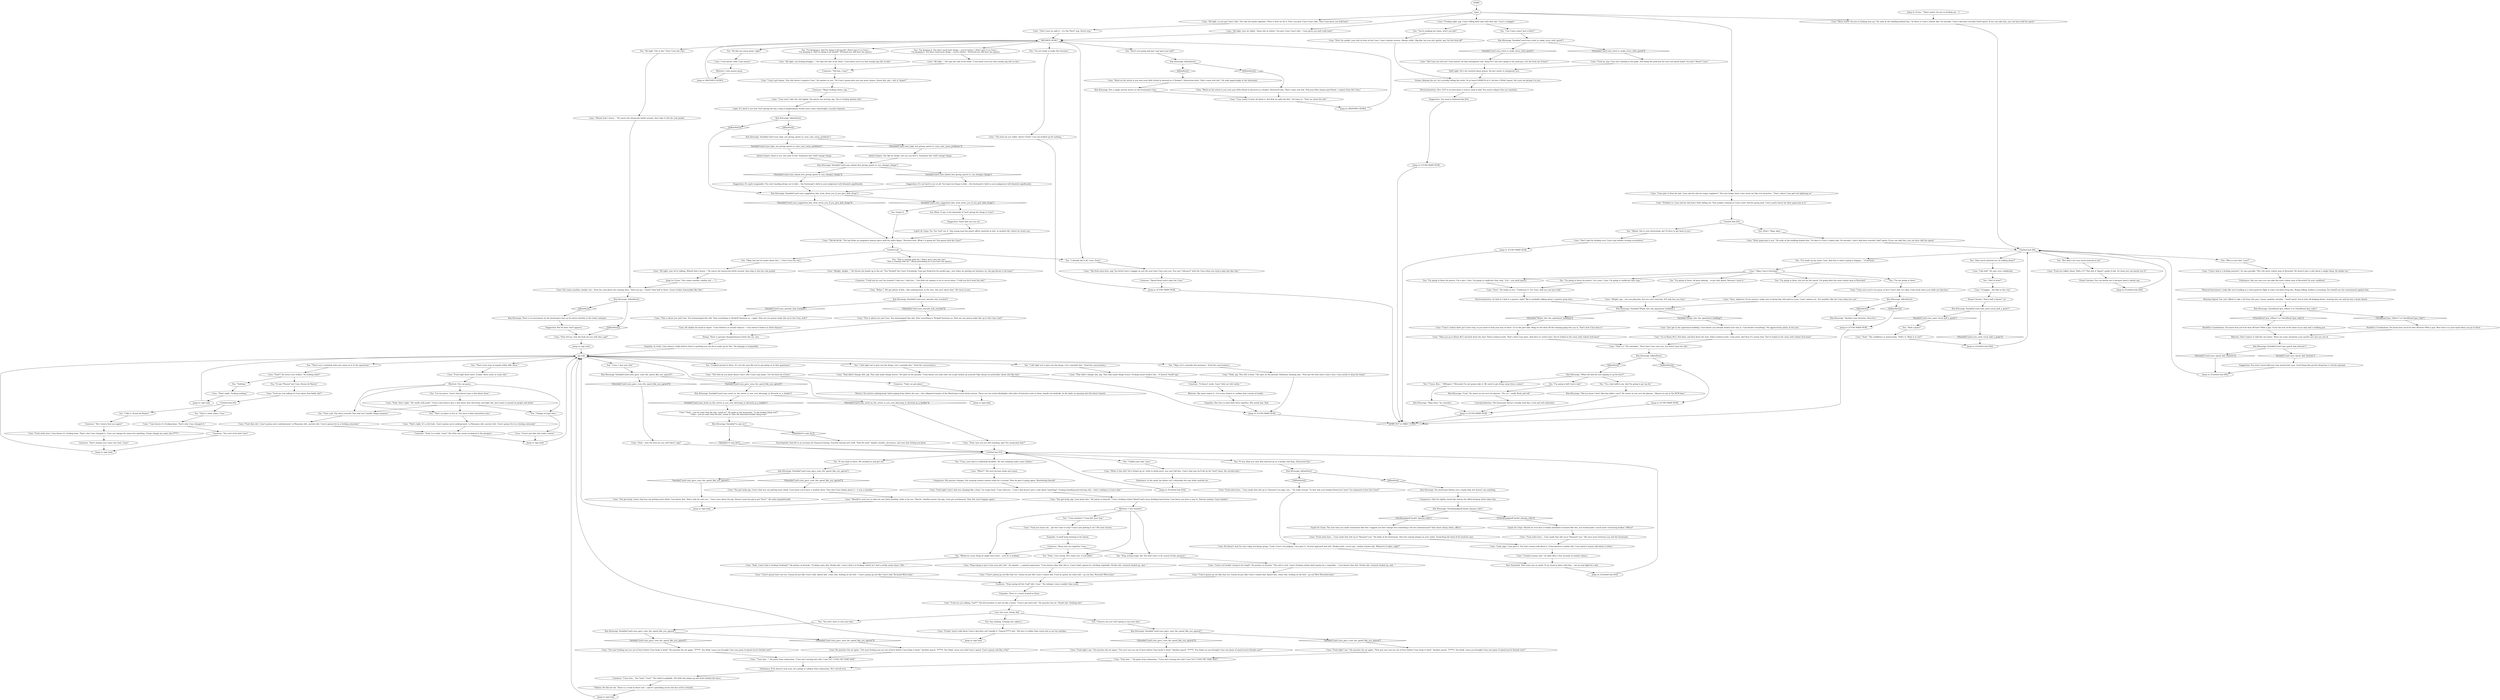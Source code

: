 # YARD / CUNO SPEED
# Cuno's speed quest.
#* Futile
#* Initiation
#* Reporting
# ==================================================
digraph G {
	  0 [label="START"];
	  1 [label="input"];
	  2 [label="Jump to: [Cuno: \"\"Been waitin' for you to fucking ma...\"]"];
	  3 [label="Cuno: \"Problem is, Cuno and his dad had a little falling out. Now junkies clawing at Cuno's door. Streets going mad. Cuno's gotta throw his dirty popo-man at it.\""];
	  4 [label="Untitled hub (04)"];
	  5 [label="Jump to: [Untitled hub (04)]"];
	  6 [label="Cuno: \"Cuno wants to hear all about it, but first we split the kilo.\" He leans in. \"Then we shoot the shit.\""];
	  7 [label="You: Forget it."];
	  8 [label="Inland Empire: Not like he thinks, but you can feel it. Somehow this *will* change things."];
	  9 [label="Cunoesse: \"Cuno won... You *won*, Cuno!\" The relief is palpable. The little hat jumps up and down behind the fence."];
	  10 [label="Rhetoric: Cuno window?"];
	  11 [label="Suggestion: It's not hard to see at all. You hand out drugs to kids -- the lieutenant's faith in your judgement will diminish significantly."];
	  12 [label="Esprit de Corps: No. You *can* see it. This young man has junior officer material in him. In another life, where he trusts you."];
	  14 [label="Half Light: He's not worried about prison. He just wants to antagonize you."];
	  15 [label="Cuno: \"Alright, pig... you can plug him, but you can't stop him. It'll only buy you time.\""];
	  16 [label="Kim Kitsuragi: IsKimHere()"];
	  17 [label="IsKimHere()", shape=diamond];
	  18 [label="!(IsKimHere())", shape=diamond];
	  19 [label="You: \"C'mon, Kim...\" (Whisper.) \"Obviously I'm not gonna take it. We need to get drugs away from a minor.\""];
	  20 [label="REPORTO HUBO"];
	  21 [label="Cuno: \"Fuck right I am.\" He punches the air again: \"Get your nun ass out of here before Cuno fucks it dead.\" Another punch. \"F****t. You think coz you brought Cuno one gram of speed you're friends now?\""];
	  22 [label="Cuno: \"Turn into...\" He pants from exhaustion. \"Cuno ain't turning into shit! Cuno *is*! CUNO *IS* THAT SHIT.\""];
	  23 [label="Untitled hub (02)"];
	  24 [label="You: \"That's a lame name, Cuno.\""];
	  25 [label="Untitled hub"];
	  26 [label="You: \"Cuno, I met your dad.\""];
	  27 [label="Cuno: \"That's right, it's a shit hole. Cuno's gonna move underground. Le Royaume shit, ancient shit. Cuno's gonna live in a fucking catacomb.\""];
	  28 [label="Kim Kitsuragi: Variable[\"yard.cuno_gave_cuno_the_speed_like_you_agreed\"]"];
	  29 [label="Variable[\"yard.cuno_gave_cuno_the_speed_like_you_agreed\"]", shape=diamond];
	  30 [label="!(Variable[\"yard.cuno_gave_cuno_the_speed_like_you_agreed\"])", shape=diamond];
	  31 [label="You: \"Mhmh, this is very interesting, but I'll have to get back to you.\""];
	  32 [label="Physical Instrument: Looks like we're looking at a close-quarters fight in some run-down drug den. Bongs falling, hookers screaming. You should use the environment against him."];
	  33 [label="Endurance: Are you sure you can take the most violent man in Revachol? In your condition?"];
	  34 [label="Kim Kitsuragi: \"Okay then,\" he concedes."];
	  35 [label="You: \"Aren't you going ask how I got past your dad?\""];
	  36 [label="Rhetoric: Cuno means gram."];
	  37 [label="Cuno: \"This is about you and Cuno. You mismanaged this shit. Now everything is *fucked* between us -- again. How are you gonna make this up to the Cuno, huh?\""];
	  38 [label="Drama: There is genuine disappointment below the act, sire."];
	  39 [label="Cuno: \"This is about you and Cuno. You mismanaged this shit. Now everything is *fucked* between us. How are you gonna make this up to the Cuno, huh?\""];
	  40 [label="Endurance: In his mind, his father isn't vulnerable the way other mortals are."];
	  41 [label="Cuno: \"Fuck outta here... Cuno made that shit up to *demean* you pigs, but...\" He looks around. \"Is that why your hooker-friend isn't here? Too ashamed to face the Cunn?\""];
	  42 [label="You: \"How much material are we talking about?\""];
	  43 [label="Cuno: \"Yeah.\" The confidence is unwavering. \"Half a G. Want it or not?\""];
	  44 [label="Hand/Eye Coordination: You know how you'd be best off here? With a gun. I'd be the star of the show if you only had a working gun."];
	  45 [label="Rhetoric: Don't expect to talk this one down. There are some situations your mouth can't get you out of."];
	  46 [label="Cuno: \"Fuckin' tryin'a talk about Cuno's dad then can't handle it. Typical f****t shit.\" His face is redder than usual and so are his earlobes."];
	  47 [label="You: \"'Cuno window'? C'mon kid. Just stop.\""];
	  48 [label="Empathy: There is a touch of grief in there."];
	  49 [label="Cuno: \"Cuno's got brains. This shit doesn't surprise Cuno.\" He squints at you. \"So Cuno's gonna give you one more chance. Know this, pig -- shit is *major*.\""];
	  50 [label="Cunoesse: \"Speed fiend tryin'a play the Cuno.\""];
	  51 [label="Cuno: \"That's right. Fucking nothing.\""];
	  52 [label="Cuno: \"Get your fucking nun ass out of here before Cuno fucks it dead.\" He punches the air again. \"F****t. You think 'cause you brought Cuno one gram of speed you're friends now?\""];
	  53 [label="Cuno: \"Fuck that shit. Cuno's gonna move underground. Le Royaume shit, ancient shit. Cuno's gonna live in a fucking catacomb.\""];
	  54 [label="Cuno: \"Alright, alright...\" He throws his hands up in the air. \"You *fucked* the Cuno! Everybody, Cuno got fucked by his pocket pig -- just when we getting our business on, the pig throws it all away!\""];
	  55 [label="Kim Kitsuragi: Variable[\"yard.cuno_word_on_the_street_is_you_sent_kitsuragi_in_dressed_as_a_hooker\"]"];
	  56 [label="Variable[\"yard.cuno_word_on_the_street_is_you_sent_kitsuragi_in_dressed_as_a_hooker\"]", shape=diamond];
	  57 [label="!(Variable[\"yard.cuno_word_on_the_street_is_you_sent_kitsuragi_in_dressed_as_a_hooker\"])", shape=diamond];
	  58 [label="Untitled hub (03)"];
	  59 [label="Cuno: \"Fuck you tryin'a do... get the Cuno to stop? Cuno's just getting it on!\" His tone wavers."];
	  60 [label="Kim Kitsuragi: Variable[\"tc.sam_bo\"]"];
	  61 [label="Variable[\"tc.sam_bo\"]", shape=diamond];
	  62 [label="!(Variable[\"tc.sam_bo\"])", shape=diamond];
	  63 [label="Composure: Only his tightly closed lips betray the effort keeping silent takes him."];
	  64 [label="You: \"Who is your dad, Cuno?\""];
	  65 [label="Visual Calculus: That's half a *gram*, sir."];
	  66 [label="Jump to: [Untitled hub (04)]"];
	  67 [label="Kim Kitsuragi: \"What the hell are you signing us up for here?\""];
	  68 [label="Jump to: [CUNO MAIN HUB]"];
	  69 [label="Kim Kitsuragi: \"Did you know I don't like bad addict cops?\" He stares at you over his glasses. \"Almost no one in the RCM does.\""];
	  70 [label="Conceptualization: The lieutenant doesn't actually look like a rock and roll enthusiast."];
	  71 [label="You: \"By kilo you mean gram, right?\""];
	  72 [label="Cuno: \"That's how we split it -- it's the *best* way. Street way.\""];
	  73 [label="Cuno: \"Fuck are you talking, *sad*?\" The kid breathes in and out like a boxer. \"Cuno's got hard shit.\" He punches the air. \"Death shit. Nothing shit.\""];
	  74 [label="You: \"I already did it all, Cuno. Sorry.\""];
	  75 [label="You: \"Yeah. I was wrong. He's hard core. A real killer.\""];
	  76 [label="Kim Kitsuragi: IsKimHere()"];
	  77 [label="IsKimHere()", shape=diamond];
	  78 [label="!(IsKimHere())", shape=diamond];
	  79 [label="Jump to: [apt hub]"];
	  80 [label="Cuno: \"Yeah -- you do some Sam Bo shit, sneak in?\" He looks at the lieutenant. \"Is the hooker thing real?\"\n\"Yeah -- you do some Sam Bo shit, sneak in? Was the binoclard hooker thing real?\""];
	  81 [label="Cunoesse: \"He's tryin'a fuck you again!\""];
	  82 [label="You: \"It says *Kuuno* not Cuno. Kuuno de Ruyter.\""];
	  83 [label="Cunoesse: \"Yeah, we got plans.\""];
	  84 [label="Suggestion: You won't sweet-talk your way around this man. Good thing this psycho drug-boss is strictly optional."];
	  85 [label="Kim Kitsuragi: IsKimHere()"];
	  86 [label="IsKimHere()", shape=diamond];
	  87 [label="!(IsKimHere())", shape=diamond];
	  88 [label="You: \"I'm going to kill Cuno's dad.\""];
	  89 [label="You: \"All right. Fair is fair.\" (Give Cuno the vial.)"];
	  90 [label="You: \"Stop acting tough, kid. You don't have to be scared of him anymore.\""];
	  91 [label="Cuno: \"Word on the street is you sent your little friend in dressed as a hooker. Distracted him. That's some sick shit. Tell your little slanty-eyed friend -- respect from the Cuno.\""];
	  92 [label="Kim Kitsuragi: Not a single muscle moves on the lieutenant's face."];
	  93 [label="Cuno: \"The fuck outta here, pig! You better have a baggie on you the next time Cuno sees you. You can't *advance* with the Cuno when you tryin'a play him like that.\""];
	  94 [label="You: \"I killed your dad, Cuno.\""];
	  95 [label="Cuno: \"What is this shit? He's fucked up on 'roids to drink more, you can't kill him. Cuno's dad says he'll die by his *own* hand. Die suicide-style.\""];
	  96 [label="You: \"There was a textbook with your name on it in the apartment.\""];
	  97 [label="You: \"Okay. Let's conclude this business.\" (End the conversation.)"];
	  98 [label="Cuno: \"Look, pigs. Cuno gets it. You don't wanna talk about it. Close-quarters combat shit, Cuno doesn't wanna talk about it either...\""];
	  99 [label="Cuno: \"Combat trauma shit,\" he adds after a few seconds of sombre silence."];
	  100 [label="Electrochemistry: So half of a half is a quarter, right? We're probably talking about a quarter gram here."];
	  101 [label="Kim Kitsuragi: Variable[\"yard.cuno_gave_cuno_the_speed_like_you_agreed\"]"];
	  102 [label="Variable[\"yard.cuno_gave_cuno_the_speed_like_you_agreed\"]", shape=diamond];
	  103 [label="!(Variable[\"yard.cuno_gave_cuno_the_speed_like_you_agreed\"])", shape=diamond];
	  104 [label="turn_into_your_drunk_dad"];
	  105 [label="Jump to: [REPORTO HUBO]"];
	  106 [label="Cunoesse: \"Tell him, Cuno!\""];
	  107 [label="You: \"You don't have to turn into that.\""];
	  108 [label="Cuno: Out comes another, similar vial -- from the sock above his running shoe. \"Here you go -- *more* than half in there. Cuno's fuckin' honourable like that.\""];
	  109 [label="Jump to: [apt hub]"];
	  110 [label="Cuno: \"All right, now we're talking. Whooh that's heavy...\" He waves the minuscule bottle around, then slips it into his coat pocket."];
	  111 [label="You: \"Nothing.\""];
	  112 [label="You: \"It was dark in there. We sneaked in and got out.\""];
	  113 [label="Cuno: \"What?!\" His eyes become large and round."];
	  114 [label="Jump to: [apt hub]"];
	  115 [label="Cuno: \"You got lucky pig. Cuno's dad was out getting more drink. Cuno knew you'd have a window there. Now that Cuno thinks about it -- it was a mistake.\""];
	  116 [label="Pain Threshold: That room was so small. To be stuck in there with him... not an easy fight for a kid."];
	  117 [label="Esprit de Corps: The next time you make statements like this I suggest you first change into something a bit less *promiscuous* than those sleazy robes, officer."];
	  118 [label="Cuno: \"Sure.\" He winks at you. \"Confiscate it. For Cuno. And you can have half.\""];
	  119 [label="You: \"There were tons of unpaid utility bills there.\""];
	  120 [label="Kim Kitsuragi: Variable[\"yard.cuno_gave_cuno_the_speed_like_you_agreed\"]"];
	  121 [label="Variable[\"yard.cuno_gave_cuno_the_speed_like_you_agreed\"]", shape=diamond];
	  122 [label="!(Variable[\"yard.cuno_gave_cuno_the_speed_like_you_agreed\"])", shape=diamond];
	  123 [label="Cuno: He shakes his head in regret. \"Cuno believes in second chances -- Cuno doesn't believe in third chances.\""];
	  124 [label="Cunoesse: \"Keep your ass together, Cuno...\""];
	  125 [label="Cuno: \"Should've sent you in when he was there pushing 'roids in his ass. Thievin', double-crossin' liar-pig. Cuno got sentimental. That shit won't happen again.\""];
	  126 [label="Cuno: \"Yeah, how are you still standing, pig? You sneak past him?\""];
	  127 [label="Cuno: \"Yeah -- how the fuck are you still *alive*, pig?\""];
	  128 [label="Composure: His posture changes, the swaying rooster motion stops for a second. Then he gets it going again. Reorienting himself."];
	  129 [label="Kim Kitsuragi: IsKimHere()"];
	  130 [label="IsKimHere()", shape=diamond];
	  131 [label="!(IsKimHere())", shape=diamond];
	  132 [label="Kim Kitsuragi: Variable[\"yard.cuno_tried_to_make_truce_with_speed\"]"];
	  133 [label="Variable[\"yard.cuno_tried_to_make_truce_with_speed\"]", shape=diamond];
	  134 [label="!(Variable[\"yard.cuno_tried_to_make_truce_with_speed\"])", shape=diamond];
	  135 [label="Cuno: \"Fuck you talkin' about. Half a G?! This shit is *giant*, grade A shit. So clean you can barely see it!\""];
	  136 [label="Kim Kitsuragi: Variable[\"XP.got_into_the_apartment_building\"]"];
	  137 [label="Variable[\"XP.got_into_the_apartment_building\"]", shape=diamond];
	  138 [label="!(Variable[\"XP.got_into_the_apartment_building\"])", shape=diamond];
	  139 [label="Kim Kitsuragi: \"Cool.\" He stares at you over his glasses. \"No, no -- really. Rock and roll.\""];
	  140 [label="Cuno: \"Fuck right Cuno's dad was sleeping like a bum,\" he snaps back. \"Cuno told you -- Cuno's dad doesn't give a shit about *anything*. Fucking breaking-and-entering shit -- that's nothing to Cuno's dad.\""];
	  141 [label="You: Say nothing. (Change the subject.)"];
	  142 [label="Suggestion: But he does *not* approve."];
	  143 [label="Cuno: \"Cuno's gonna have one too. Gonna be just like Cuno's dad. Speed shit, crime shit, fucking on the bed -- Cuno's gonna go out like Cuno's dad. Revachol West-style.\""];
	  144 [label="Jump to: [apt hub]"];
	  145 [label="Cuno: \"Fucking right, pig. Cuno's filling bath tubs with that shit. Cuno's a kingpin.\""];
	  146 [label="Cuno: \"Okay, Cuno's listening?\""];
	  147 [label="You: \"I'm going in there for justice. I'm a narc, Cuno. I'm going to confiscate that crap.\""];
	  148 [label="You: \"I'm going in there for justice. I'm a narc, Cuno. I'm going to confiscate that crap.\" (Lie -- you need speed.)"];
	  149 [label="Cuno: \"Cuno sees you're too pussy to face Cuno's dad. It's okay. Come back when your balls are big-time.\""];
	  150 [label="You: \"I'm a bad addict-cop. And I'm going to get my fix.\""];
	  151 [label="Cuno: \"Just get in the apartment building. Cuno knows you already fucked your way in. Cuno knows everything.\" He aggressively points at his eyes."];
	  152 [label="Cuno: \"All right, so you got Cuno's kilo.\" He rubs his hands together. \"Here is how we do it. First, you give Cuno Cuno's kilo. Then Cuno gives you half back.\""];
	  153 [label="Kim Kitsuragi: IsKimHere()"];
	  154 [label="IsKimHere()", shape=diamond];
	  155 [label="!(IsKimHere())", shape=diamond];
	  156 [label="Cuno: \"All right, you fucking druggie...\" He taps the side of his head. \"Cuno knew you'd try that sneaky pig shit on him.\""];
	  157 [label="Cunoesse: \"Don't change your name into that, Cuno!\""];
	  158 [label="Cuno: \"Yeah, that's right.\" He swells with pride. \"Cuno's dad doesn't give a shit about that electricity and light shit. Just wants to pound on people and drink.\""];
	  159 [label="Cuno: \"Cuno's got that shit under control.\""];
	  160 [label="Cuno: \"Fuck outta here... Cuno made that shit up to *demean* you.\" He looks at the lieutenant, then the roaring dragon on your robes. Scratching the back of his head he says:"];
	  161 [label="Hand/Eye Coordination: You know how you'd be best off here? With a gun. Best have it in your hand when you go in there."];
	  162 [label="You: \"I'm going in there, all guns blazing... to get that speed. Because I need it.\""];
	  163 [label="You: \"I'm going in there, but not for the speed. I'm going after the most violent man in Revachol.\""];
	  164 [label="Jump to: [CUNO MAIN HUB]"];
	  165 [label="Jump to: [apt hub]"];
	  166 [label="Kim Kitsuragi: There is no movement on the lieutenant's face as he stares intently at the trash container."];
	  167 [label="Cunoesse: \"Stop saying all this *sad* shit, Cuno.\" The whisper comes smaller than usual."];
	  168 [label="Cuno: \"Relax C. We got plenty of kilo -- kilo underground, in the tree, this ain't about that.\" He turns to you."];
	  169 [label="Suggestion: It's quite imaginable. You start handing drugs out to kids -- the lieutenant's faith in your judgement will diminish significantly."];
	  170 [label="Empathy: A small lump forming in his throat."];
	  171 [label="Jump to: [apt hub]"];
	  172 [label="Cuno: \"The fuck do you know about Cuno's life? Cuno's got plans. Get the fuck out of here.\""];
	  173 [label="You: \"Can I have some? Just a little?\""];
	  174 [label="Rhetoric: She must repeat it. Use every chance to confirm that version of reality."];
	  175 [label="Esprit de Corps: Should we ever face a totally unrealistic scenario like this, you would make a much more convincing hooker, *officer*."];
	  176 [label="You: (Nod.) \"Okay, okay...\""];
	  177 [label="You: \"Half of what?\""];
	  178 [label="You: \"But that's not very much material at all.\""];
	  179 [label="Logic: It's hard to see how *not* giving the boy a bag of amphetamine would cause some catastrophic cascade response."];
	  180 [label="Kim Kitsuragi: IsKimHere()"];
	  181 [label="IsKimHere()", shape=diamond];
	  182 [label="!(IsKimHere())", shape=diamond];
	  183 [label="Kim Kitsuragi: Variable[\"yard.cuno_suggestion_kim_wont_drust_you_if_you_give_kids_drugs\"]"];
	  184 [label="Variable[\"yard.cuno_suggestion_kim_wont_drust_you_if_you_give_kids_drugs\"]", shape=diamond];
	  185 [label="!(Variable[\"yard.cuno_suggestion_kim_wont_drust_you_if_you_give_kids_drugs\"])", shape=diamond];
	  186 [label="Empathy: In truth, Cuno doesn't really believe there's anything you can do to make up for this. The damage is irreparable."];
	  187 [label="Cuno: \"Fuck outta here, Cuno knows it's fucking lame. That's why Cuno changed it. Cuno can change his name into anything. Gonna change my name into f****t.\""];
	  188 [label="You: \"I did right not to give you the drugs. Let's conclude this.\" (End the conversation.)"];
	  189 [label="Cuno: \"Fuck outta here... Cuno made that shit up to *demean* you.\" His eyes move between you and the lieutenant."];
	  190 [label="Cunoesse: \"Yeah, in a tomb, Cuno!\" The little one seems overjoyed at the prospect."];
	  191 [label="Jump to: [CUNO MAIN HUB]"];
	  192 [label="Jump to: [Untitled hub (03)]"];
	  193 [label="Cuno: \"Fuck no, pig. Cuno ain't dealing to the popo. Not doing the pork pen for your sad speed habit! You don't *know* Cuno.\""];
	  194 [label="Kim Kitsuragi: Variable[\"yard.cuno_speed_dad_rhetoric\"]"];
	  195 [label="Variable[\"yard.cuno_speed_dad_rhetoric\"]", shape=diamond];
	  196 [label="!(Variable[\"yard.cuno_speed_dad_rhetoric\"])", shape=diamond];
	  197 [label="Cuno: \"Been waitin' for you to fucking man up.\" He nods at the building behind him. \"In there is Cuno's violent dad. On steroids. Cuno's dad does steroids *and* speed. If you can take him, you can have half the speed.\""];
	  198 [label="Drama: Belying the act, he's actually telling the truth. Or at least 0.00001% of it. He has a *little* speed. He's just not giving it to you."];
	  199 [label="Jump to: [CUNO MAIN HUB]"];
	  200 [label="Reaction Speed: You can't afford to take a hit from this guy. I mean, anabolic steroids... *and* speed. You're best off dodging blows, wearing him out until he has a heart attack."];
	  201 [label="apt hub"];
	  202 [label="Cuno: \"All right...\" He taps the side of his head. \"Cuno knew you'd try that sneaky pig shit on him.\""];
	  203 [label="Jump to: [apt hub]"];
	  204 [label="Cuno: \"Yeah, pig. This shit is done.\" He spits on the ground. Yellowish, foaming spit. \"Now get the fuck outta Cuno's face, Cuno needs to drop the bomb.\""];
	  205 [label="Cuno: \"You got lucky, pig. Cuno knew this.\" He points to himself. \"Cuno's fucking violent *fiend* dad's been drinking hard lately. Cuno knew you have a way in. Narrow window. Cuno window.\""];
	  206 [label="Cuno: \"You got lucky. Cuno's dad was out getting more drink. Cuno knew that. That's why he sent you... Cuno cares about his pig. Doesn't want his pig to get *hurt*.\" He nods empathetically."];
	  207 [label="Cunoesse: \"It doesn't work, Cuno! Only our shit works.\""];
	  208 [label="Jump to: [apt hub]"];
	  209 [label="Cuno: \"Cuno's dad is a fucking monster,\" he says proudly. \"He's the most violent man in Revachol. He doesn't give a shit about a single thing. He drinks too.\""];
	  210 [label="You: \"Half a gram?\""];
	  211 [label="Cuno: \"Then you go to Room #12 and kick down the door. Police-violence-style. That's what Cuno does. And then it's action time: You're locked in the room with violent fuck head.\""];
	  212 [label="You: \"I did right not to give you the drugs. Let's conclude this.\" (End the conversation.)"];
	  213 [label="You: \"I'm keeping it. You don't need more drugs -- you're twelve.\" (Don't give it to Cuno.)\n\"I'm keeping it. You don't need more drugs -- you're twelve.\" (Pretend you still have his speed.)"];
	  214 [label="Cuno: \"All right, now we talkin'. Same shit as before. You give Cuno Cuno's kilo -- Cuno gives you half a kilo back.\""];
	  215 [label="You: \"I'm keeping it. And I'm doing it all myself.\" (Don't give it to Cuno.)\n\"I'm keeping it. And I'm doing it all myself.\" (Pretend you still have his speed.)"];
	  216 [label="Cunoesse: \"Major fucking choice, pig...\""];
	  217 [label="Cuno: \"That didn't change shit, pig. That only made things worse.\" He spits on the ground. \"Cuno knows you only took 'em to get fucked up yourself. Pigs always be pretendin' about shit like that.\""];
	  218 [label="Cuno: \"That didn't change shit, pig. That only made things worse. Fucking social worker shit... It doesn't *work* pig.\""];
	  219 [label="Cuno: \"Tik-tik-tik-tik.\" The boy flicks an imaginary domino piece with his index finger. \"Decision time. What's it gonna be? You gonna fuck the Cuno?\""];
	  220 [label="Jump to: [CUNO MAIN HUB]"];
	  221 [label="Electrochemistry: He's GOT to at least know a source, look at him! You need to figure this out somehow."];
	  222 [label="Jump to: [CUNO MAIN HUB]"];
	  223 [label="Cuno: \"Cuno gets it from his dad. Cuno and his dad are major suppliers!\" His eyes bulge; their veins reach out like tree branches. \"That's where Cuno gets his lightning on.\""];
	  224 [label="Kim Kitsuragi: Variable[\"yard.cuno_yard_viscal_half_a_gram\"]"];
	  225 [label="Variable[\"yard.cuno_yard_viscal_half_a_gram\"]", shape=diamond];
	  226 [label="!(Variable[\"yard.cuno_yard_viscal_half_a_gram\"])", shape=diamond];
	  227 [label="Cuno: \"Cuno's violent dad's got Cuno's key, so you need to fuck your way in there. Go to the pier-side. Bang on the door till the cleaning gimp lets you in. That's how Cuno does it.\""];
	  228 [label="Jump to: [REPORTO HUBO]"];
	  229 [label="You: \"That's no place to live in. You have to find somewhere else.\""];
	  230 [label="Cuno: \"Cuno won't take this shit lightly. The pieces are moving, pig. This is fucking domino shit.\""];
	  231 [label="Kim Kitsuragi: Variable[\"yard.cuno_logic_not_giving_speed_to_cuno_cant_cause_problems\"]"];
	  232 [label="Variable[\"yard.cuno_logic_not_giving_speed_to_cuno_cant_cause_problems\"]", shape=diamond];
	  233 [label="!(Variable[\"yard.cuno_logic_not_giving_speed_to_cuno_cant_cause_problems\"])", shape=diamond];
	  234 [label="Kim Kitsuragi: Variable[\"yard.cuno_gave_cuno_the_speed_like_you_agreed\"]"];
	  235 [label="Variable[\"yard.cuno_gave_cuno_the_speed_like_you_agreed\"]", shape=diamond];
	  236 [label="!(Variable[\"yard.cuno_gave_cuno_the_speed_like_you_agreed\"])", shape=diamond];
	  237 [label="Cunoesse: \"I told you he can't be trusted! I told you, I told you...\" the little rat repeats it six or seven times. \"I told you he'd steal the shit!\""];
	  238 [label="Cuno: \"Cuno's not fuckin' trying to be tough!\" He pushes on bravely. \"This shit is real. Cuno's fucking violent dad's gonna be a vegetable -- Cuno knows that shit. Stroke shit, stomach fucked up, and...\""];
	  239 [label="You: \"Change of topic then.\""];
	  240 [label="Encyclopedia: Sam Bo is an acronym for Samaran boxing. Graceful martial arts stuff. \"Sam Bo style\" implies stealth, cleverness, and cool. Just letting you know."];
	  241 [label="Cuno: \"Did Cuno not tell you? Cuno doesn't do that entrapment shit. King Pin Cuno ain't going to the pork pen. Get the fuck out of here!\""];
	  242 [label="Cuno: \"Like half.\" He says very confidently."];
	  243 [label="Visual Calculus: You can barely see it because there's barely any."];
	  244 [label="You: \"I'm not going in there.\""];
	  245 [label="Cuno: \"Cuno knows what Cuno means.\""];
	  246 [label="You: \"Let me guess. Cuno's dad doesn't give a shit about them.\""];
	  247 [label="Cuno: \"Fuck right there were. Fuckin' three years or some shit.\""];
	  248 [label="Cuno: \"'Turn into...'\" He pants from exhaustion. \"Cuno ain't turning into shit! Cuno *is*! CUNO *IS* THAT SHIT.\""];
	  249 [label="You: What, if any, is the downside of *not* giving the drugs to Cuno?"];
	  250 [label="You: \"Okay, but just be smart about this...\" (Give Cuno the vial.)"];
	  251 [label="Shivers: Six metres underground, below piping from before the war -- the collapsed remains of the Martinaise storm drain system. There are two stolen flashlights with piles of batteries next to them, beside two bedrolls. In the dark, an opening into the lower tunnels..."];
	  252 [label="You: \"You're yanking my chain, aren't you kid?\""];
	  253 [label="Cuno: \"Don't be yankin' your shit in front of the Cuno. Cuno's always serious. Always rollin'. Big kilo, but you ain't gettin' any. Get the fuck off!\""];
	  254 [label="Kim Kitsuragi: The lieutenant flashes you a sharp look, but doesn't say anything."];
	  255 [label="Kim Kitsuragi: CheckEquipped(\"jacket_kimono_robe\")"];
	  256 [label="CheckEquipped(\"jacket_kimono_robe\")", shape=diamond];
	  257 [label="!(CheckEquipped(\"jacket_kimono_robe\"))", shape=diamond];
	  258 [label="Suggestion: You need to befriend him first."];
	  259 [label="Cuno: \"Dirty popo-man is you.\" He nods at the building behind him. \"In there is Cuno's violent dad. On steroids. Cuno's dad does steroids *and* speed. If you can take him, you can have half the speed.\""];
	  260 [label="Jump to: [Untitled hub (04)]"];
	  261 [label="Kim Kitsuragi: \"Another sane decision, detective.\""];
	  262 [label="Cuno: \"Go to Room #12, first floor, and kick down the door. Police-violence-style. Cuno-style. And then it's action time: You're locked in the room with violent fuck head.\""];
	  263 [label="Cuno: \"Fuck are you talking to Cuno about that kiddy shit?\""];
	  264 [label="Jump to: [Untitled hub (03)]"];
	  265 [label="Cuno: \"Fuck right I am.\" He punches the air again. \"Now get your nun ass out of here before Cuno fucks it dead.\" Another punch. \"F****t. You think 'cause you brought Cuno one gram of speed you're friends now?\""];
	  266 [label="Endurance: If he doesn't stop soon, he's going to collapse from exhaustion. He's red all over."];
	  267 [label="Volition: He did not win. There is a crack in there now -- and it's spreading across the face of his certainty."];
	  268 [label="You: \"This is staying with me.\" (Don't give Cuno the vial.)\n\"This is staying with me.\" (Keep pretending as if you have his speed.)"];
	  269 [label="Cuno: \"Stop trying to give Cuno your pity shit.\" He squints -- a pained expression. \"Cuno knows what that shit is. Cuno's dad's gonna be a fucking vegetable. Stroke shit, stomach fucked up, and...\""];
	  270 [label="Untitled hub (03)"];
	  271 [label="Kim Kitsuragi: CheckItem(\"gun_villiers\") or CheckItem(\"gun_ruby\")"];
	  272 [label="CheckItem(\"gun_villiers\") or CheckItem(\"gun_ruby\")", shape=diamond];
	  273 [label="!(CheckItem(\"gun_villiers\") or CheckItem(\"gun_ruby\"))", shape=diamond];
	  274 [label="Cuno: \"That's it.\" He concludes. \"Next time Cuno sees you, you better have his shit.\""];
	  275 [label="Cuno: \"Whooh that's heavy...\" He waves the minuscule bottle around, then slips it into his coat pocket."];
	  276 [label="Cuno: \"Word on the street is you sent your little friend in dressed as a *hooker*. Distraction-style. That's some sick shit.\" He nods approvingly to the lieutenant."];
	  277 [label="Rhetoric: You can guess."];
	  278 [label="Cuno: He punches the air again. \"Get your fucking nun ass out of here before Cuno fucks it dead.\" Another punch. \"F****t. You think 'cause you took Cuno's speed, Cuno's gonna sob like a f*g?\""];
	  279 [label="You: \"I'm not ready to make this decision.\""];
	  280 [label="Jump to: [Cuno: \"Out comes another, similar vial --...\"]"];
	  281 [label="Cuno: \"Cuno knows it's fucking lame. That's why Cuno changed it.\""];
	  282 [label="You: \"Cuno, your dad is a half-dead alcoholic. He was sleeping under some clothes.\""];
	  283 [label="You: \"I've made up my mind, Cuno. And this is what's going to happen...\" (Conclude.)"];
	  284 [label="Cuno: \"Sure, whatever. If you survive, make sure to bring that shit back to Cuno. Cuno's almost out. You wouldn't like the Cuno when he's out.\""];
	  285 [label="You: \"Chances are you *are* going to turn into that.\""];
	  286 [label="Cuno: \"Cuno's gonna go out like that too. Gonna be just like Cuno's violent dad. Speed shit, crime shit, fucking on the bed -- go out West Revachol-style.\""];
	  287 [label="Inland Empire: Hard to see, but easy to feel. Somehow this *will* change things."];
	  288 [label="Cuno: \"The fuck are you talkin' about? Gettin' Cuno all worked up for nothing...\""];
	  289 [label="Cuno: \"Cuno's gonna go out like that too. Gonna be just like Cuno's violent dad. Fuck on speed, do crime shit -- go out fast, Revachol West-style.\""];
	  290 [label="Cunoesse: \"You can't fuck with Cuno!\""];
	  291 [label="Cuno: \"Yeah, Cuno's dad is fucking *nothing*!\" He pushes on bravely. \"Fucking coma shit. Stroke shit. Cuno's dad is so fucking violent he's had a stroke many times. Shit...\""];
	  292 [label="Empathy: She tries to bind their fates together. She needs him. Bad."];
	  293 [label="Cuno: He doesn't wait for your reply, but keeps going: \"Look, Cuno's not judging. Cuno gets it. Tactical approach and shit. Hooker-style, covert ops, combat trauma shit. Whatever it takes, right?\""];
	  294 [label="Cuno: \"A baggie... but like in this vial.\""];
	  295 [label="Jump to: [CUNO MAIN HUB]"];
	  296 [label="You: \"Find a job. Pay them yourself. Your dad can't handle things anymore.\""];
	  297 [label="You: \"Whatever scary thing he might have been -- now he is nothing.\""];
	  298 [label="Kim Kitsuragi: Variable[\"yard.cuno_amends_hub_reached\"]"];
	  299 [label="Variable[\"yard.cuno_amends_hub_reached\"]", shape=diamond];
	  300 [label="!(Variable[\"yard.cuno_amends_hub_reached\"])", shape=diamond];
	  301 [label="Kim Kitsuragi: Variable[\"yard.cuno_inland_feel_giving_speed_to_cun_changes_things\"]"];
	  302 [label="Variable[\"yard.cuno_inland_feel_giving_speed_to_cun_changes_things\"]", shape=diamond];
	  303 [label="!(Variable[\"yard.cuno_inland_feel_giving_speed_to_cun_changes_things\"])", shape=diamond];
	  304 [label="Cuno: \"Now tell me, how the fuck are you still alive, pig?\""];
	  305 [label="You: \"I like it. Kuuno de Ruyter.\""];
	  306 [label="Suggestion: None that you can see."];
	  307 [label="You: \"It was what you said. Kim dressed up as a hooker, full drag. Distracted him.\""];
	  308 [label="Cuno: \"Yeah?\" He turns even redder. \"So fucking what?\""];
	  309 [label="Cuno: \"Don't take for fucking ever, Cuno's got wheels turning everywhere.\""];
	  310 [label="You: \"I looked around in there. It's not the easy life you've got going on in that apartment.\""];
	  6030438 [label="JUMP OUT to YARD / CUNO", shape=diamond];
	  0 -> 1
	  1 -> 197
	  1 -> 145
	  1 -> 214
	  1 -> 152
	  1 -> 223
	  2 -> 197
	  3 -> 270
	  4 -> 64
	  4 -> 178
	  4 -> 42
	  4 -> 283
	  5 -> 4
	  6 -> 105
	  7 -> 219
	  8 -> 301
	  9 -> 267
	  10 -> 297
	  10 -> 90
	  10 -> 75
	  10 -> 47
	  11 -> 183
	  12 -> 219
	  14 -> 198
	  15 -> 136
	  16 -> 17
	  16 -> 18
	  17 -> 67
	  18 -> 295
	  19 -> 34
	  20 -> 35
	  20 -> 71
	  20 -> 74
	  20 -> 213
	  20 -> 215
	  20 -> 89
	  20 -> 279
	  21 -> 22
	  22 -> 266
	  23 -> 24
	  23 -> 305
	  24 -> 281
	  25 -> 250
	  25 -> 268
	  25 -> 74
	  26 -> 234
	  27 -> 190
	  28 -> 29
	  28 -> 30
	  29 -> 206
	  30 -> 115
	  31 -> 309
	  32 -> 200
	  33 -> 32
	  34 -> 68
	  35 -> 153
	  36 -> 228
	  37 -> 123
	  38 -> 186
	  39 -> 38
	  40 -> 192
	  41 -> 293
	  42 -> 242
	  43 -> 260
	  44 -> 45
	  45 -> 194
	  46 -> 208
	  47 -> 59
	  48 -> 73
	  49 -> 216
	  50 -> 191
	  51 -> 79
	  52 -> 248
	  53 -> 190
	  54 -> 237
	  55 -> 56
	  55 -> 57
	  56 -> 80
	  57 -> 126
	  58 -> 112
	  58 -> 282
	  58 -> 307
	  58 -> 94
	  59 -> 170
	  60 -> 61
	  60 -> 62
	  61 -> 58
	  62 -> 240
	  63 -> 255
	  64 -> 209
	  65 -> 224
	  66 -> 4
	  67 -> 88
	  67 -> 19
	  67 -> 150
	  68 -> 6030438
	  69 -> 68
	  70 -> 68
	  71 -> 245
	  72 -> 20
	  73 -> 104
	  74 -> 93
	  75 -> 269
	  76 -> 77
	  76 -> 78
	  77 -> 166
	  78 -> 304
	  79 -> 201
	  80 -> 60
	  81 -> 187
	  82 -> 263
	  83 -> 251
	  84 -> 5
	  85 -> 86
	  85 -> 87
	  86 -> 261
	  87 -> 164
	  88 -> 139
	  89 -> 275
	  90 -> 238
	  91 -> 6
	  92 -> 6
	  93 -> 50
	  94 -> 95
	  95 -> 40
	  96 -> 308
	  97 -> 204
	  98 -> 99
	  99 -> 116
	  100 -> 136
	  101 -> 102
	  101 -> 103
	  102 -> 265
	  103 -> 21
	  104 -> 107
	  104 -> 285
	  104 -> 141
	  105 -> 20
	  106 -> 49
	  107 -> 120
	  108 -> 76
	  109 -> 201
	  110 -> 280
	  111 -> 51
	  112 -> 28
	  113 -> 128
	  114 -> 201
	  115 -> 125
	  116 -> 264
	  117 -> 160
	  118 -> 100
	  119 -> 247
	  120 -> 121
	  120 -> 122
	  121 -> 52
	  122 -> 278
	  123 -> 38
	  124 -> 297
	  124 -> 90
	  124 -> 75
	  125 -> 114
	  126 -> 58
	  127 -> 58
	  128 -> 140
	  129 -> 130
	  129 -> 131
	  130 -> 254
	  131 -> 41
	  132 -> 133
	  132 -> 134
	  133 -> 241
	  134 -> 193
	  135 -> 243
	  136 -> 137
	  136 -> 138
	  137 -> 151
	  138 -> 227
	  139 -> 70
	  140 -> 205
	  141 -> 46
	  142 -> 304
	  143 -> 167
	  144 -> 201
	  145 -> 252
	  145 -> 173
	  146 -> 162
	  146 -> 163
	  146 -> 147
	  146 -> 148
	  146 -> 244
	  147 -> 118
	  148 -> 118
	  149 -> 85
	  150 -> 69
	  151 -> 262
	  152 -> 72
	  153 -> 154
	  153 -> 155
	  154 -> 276
	  155 -> 91
	  156 -> 106
	  157 -> 109
	  158 -> 296
	  158 -> 229
	  158 -> 239
	  159 -> 171
	  160 -> 98
	  161 -> 45
	  162 -> 15
	  163 -> 284
	  164 -> 6030438
	  165 -> 201
	  166 -> 142
	  167 -> 48
	  168 -> 298
	  169 -> 183
	  170 -> 124
	  171 -> 201
	  172 -> 83
	  173 -> 132
	  174 -> 292
	  175 -> 189
	  176 -> 259
	  177 -> 294
	  178 -> 135
	  179 -> 180
	  180 -> 181
	  180 -> 182
	  181 -> 231
	  182 -> 183
	  183 -> 184
	  183 -> 185
	  184 -> 249
	  184 -> 7
	  185 -> 219
	  186 -> 201
	  187 -> 157
	  188 -> 217
	  189 -> 98
	  190 -> 171
	  191 -> 6030438
	  192 -> 58
	  193 -> 14
	  194 -> 195
	  194 -> 196
	  195 -> 84
	  196 -> 5
	  197 -> 4
	  198 -> 221
	  199 -> 6030438
	  200 -> 271
	  201 -> 96
	  201 -> 97
	  201 -> 212
	  201 -> 310
	  201 -> 119
	  201 -> 26
	  201 -> 188
	  202 -> 106
	  203 -> 201
	  204 -> 222
	  205 -> 10
	  206 -> 114
	  207 -> 174
	  208 -> 201
	  209 -> 33
	  210 -> 43
	  211 -> 274
	  212 -> 218
	  213 -> 202
	  214 -> 20
	  215 -> 156
	  216 -> 230
	  217 -> 222
	  218 -> 207
	  219 -> 25
	  220 -> 6030438
	  221 -> 258
	  222 -> 6030438
	  223 -> 3
	  224 -> 225
	  224 -> 226
	  225 -> 210
	  226 -> 260
	  227 -> 211
	  228 -> 20
	  229 -> 27
	  230 -> 179
	  231 -> 232
	  231 -> 233
	  232 -> 287
	  233 -> 8
	  234 -> 235
	  234 -> 236
	  235 -> 55
	  236 -> 127
	  237 -> 168
	  238 -> 286
	  239 -> 159
	  240 -> 58
	  241 -> 14
	  242 -> 177
	  243 -> 66
	  244 -> 149
	  245 -> 36
	  246 -> 158
	  247 -> 277
	  248 -> 266
	  249 -> 306
	  250 -> 110
	  251 -> 144
	  252 -> 253
	  253 -> 198
	  254 -> 63
	  255 -> 256
	  255 -> 257
	  256 -> 117
	  257 -> 175
	  258 -> 199
	  259 -> 4
	  260 -> 4
	  261 -> 164
	  262 -> 274
	  263 -> 23
	  264 -> 58
	  265 -> 22
	  266 -> 9
	  267 -> 165
	  268 -> 54
	  269 -> 289
	  270 -> 176
	  270 -> 31
	  271 -> 272
	  271 -> 273
	  272 -> 161
	  273 -> 44
	  274 -> 16
	  275 -> 108
	  276 -> 92
	  277 -> 296
	  277 -> 229
	  277 -> 246
	  277 -> 239
	  278 -> 248
	  279 -> 288
	  280 -> 108
	  281 -> 290
	  282 -> 113
	  283 -> 146
	  284 -> 136
	  285 -> 101
	  286 -> 167
	  287 -> 301
	  288 -> 191
	  289 -> 167
	  290 -> 109
	  291 -> 143
	  292 -> 222
	  293 -> 116
	  294 -> 65
	  295 -> 6030438
	  296 -> 53
	  297 -> 291
	  298 -> 299
	  298 -> 300
	  299 -> 37
	  300 -> 39
	  301 -> 302
	  301 -> 303
	  302 -> 11
	  303 -> 169
	  304 -> 203
	  305 -> 81
	  306 -> 12
	  307 -> 129
	  308 -> 82
	  308 -> 111
	  309 -> 220
	  310 -> 172
}

